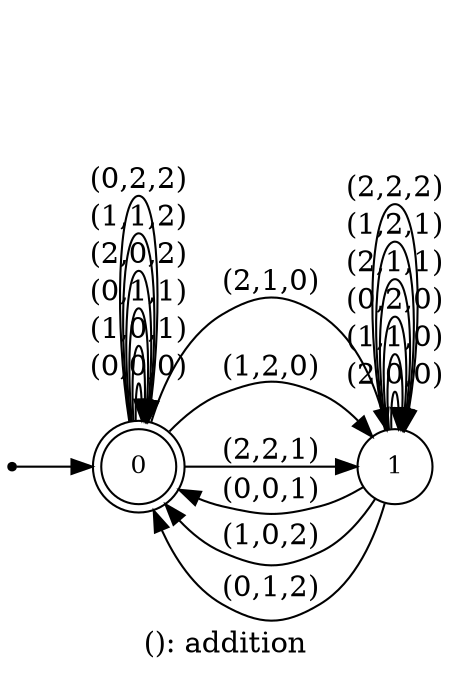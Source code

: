 digraph G {
label = "(): addition";
rankdir = LR;
node [shape = doublecircle, label="0", fontsize=12]0;
node [shape = circle, label="1", fontsize=12]1;
node [shape = point ]; qi
qi ->0;
0 -> 0[ label = "(0,0,0)"];
0 -> 1[ label = "(2,1,0)"];
0 -> 1[ label = "(1,2,0)"];
0 -> 0[ label = "(1,0,1)"];
0 -> 0[ label = "(0,1,1)"];
0 -> 1[ label = "(2,2,1)"];
0 -> 0[ label = "(2,0,2)"];
0 -> 0[ label = "(1,1,2)"];
0 -> 0[ label = "(0,2,2)"];
1 -> 1[ label = "(2,0,0)"];
1 -> 1[ label = "(1,1,0)"];
1 -> 1[ label = "(0,2,0)"];
1 -> 0[ label = "(0,0,1)"];
1 -> 1[ label = "(2,1,1)"];
1 -> 1[ label = "(1,2,1)"];
1 -> 0[ label = "(1,0,2)"];
1 -> 0[ label = "(0,1,2)"];
1 -> 1[ label = "(2,2,2)"];
}

